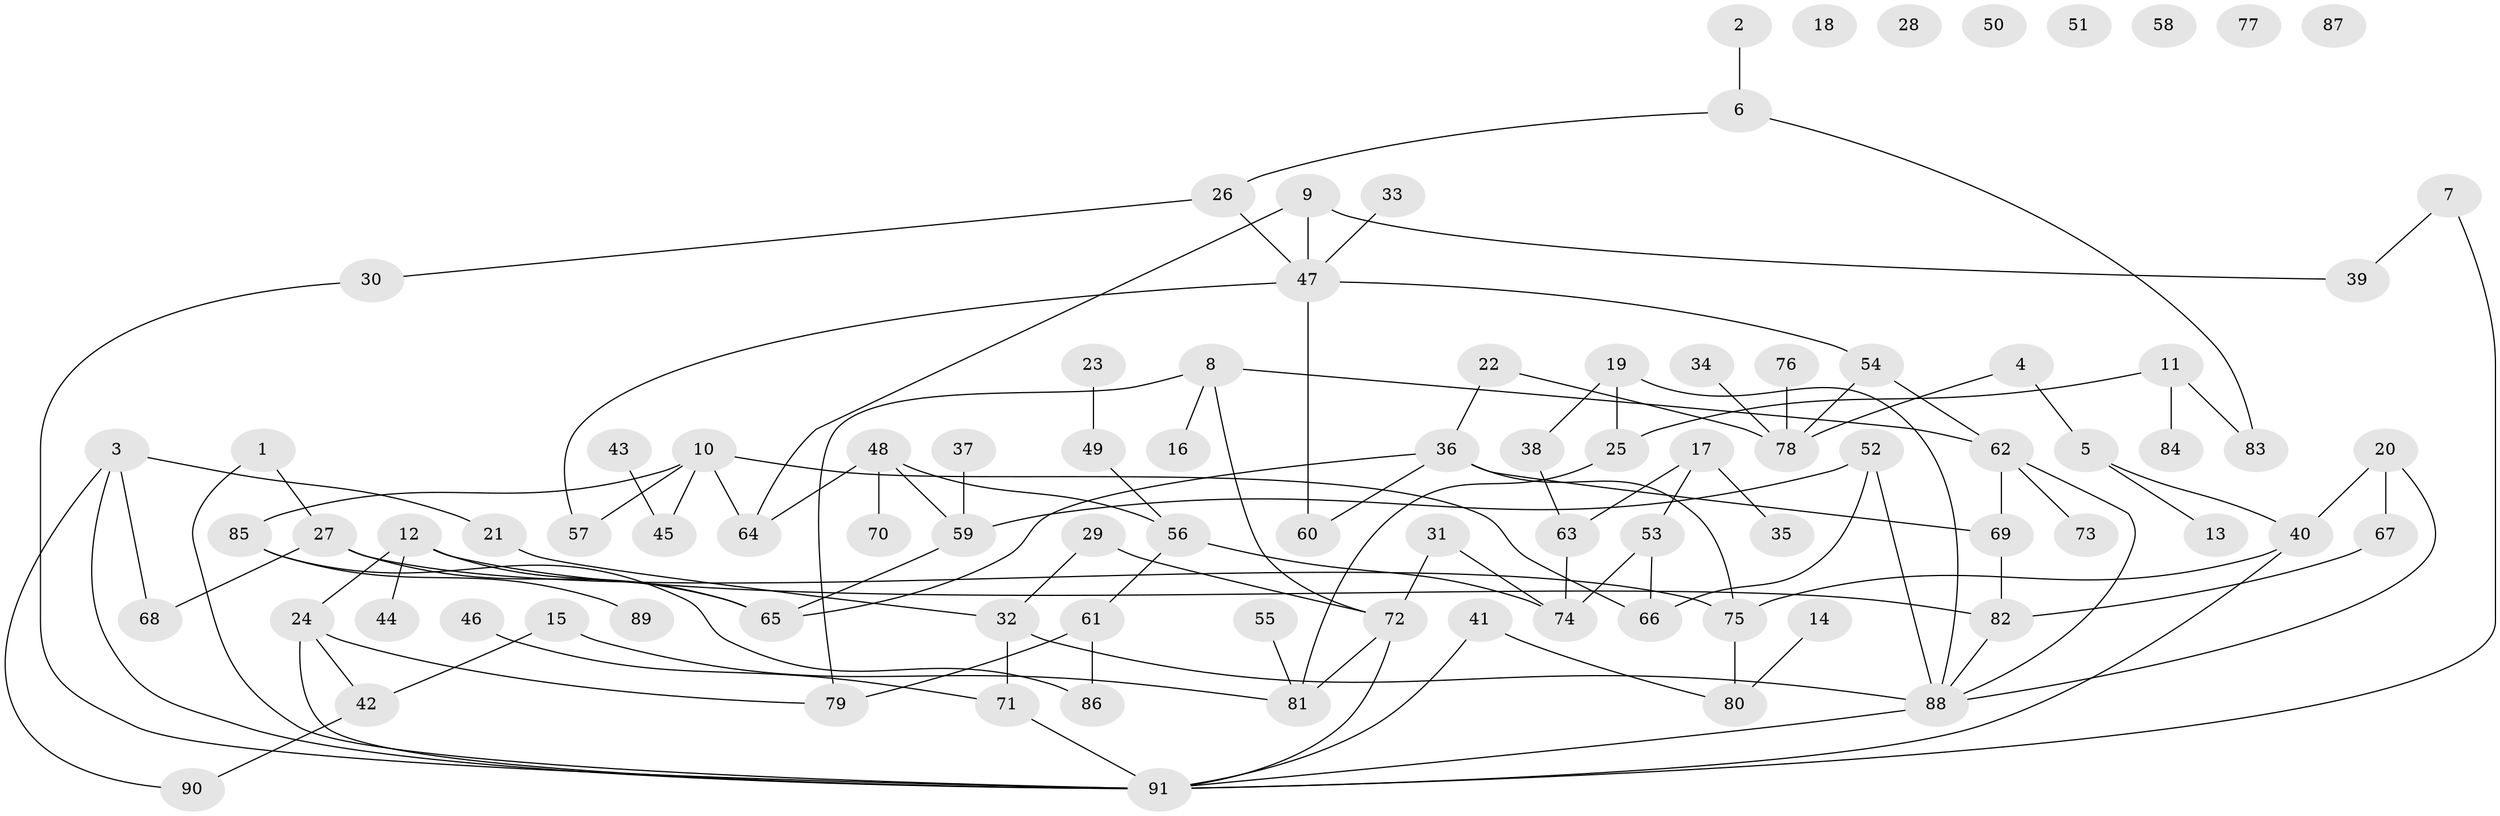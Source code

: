 // Generated by graph-tools (version 1.1) at 2025/33/03/09/25 02:33:40]
// undirected, 91 vertices, 117 edges
graph export_dot {
graph [start="1"]
  node [color=gray90,style=filled];
  1;
  2;
  3;
  4;
  5;
  6;
  7;
  8;
  9;
  10;
  11;
  12;
  13;
  14;
  15;
  16;
  17;
  18;
  19;
  20;
  21;
  22;
  23;
  24;
  25;
  26;
  27;
  28;
  29;
  30;
  31;
  32;
  33;
  34;
  35;
  36;
  37;
  38;
  39;
  40;
  41;
  42;
  43;
  44;
  45;
  46;
  47;
  48;
  49;
  50;
  51;
  52;
  53;
  54;
  55;
  56;
  57;
  58;
  59;
  60;
  61;
  62;
  63;
  64;
  65;
  66;
  67;
  68;
  69;
  70;
  71;
  72;
  73;
  74;
  75;
  76;
  77;
  78;
  79;
  80;
  81;
  82;
  83;
  84;
  85;
  86;
  87;
  88;
  89;
  90;
  91;
  1 -- 27;
  1 -- 91;
  2 -- 6;
  3 -- 21;
  3 -- 68;
  3 -- 90;
  3 -- 91;
  4 -- 5;
  4 -- 78;
  5 -- 13;
  5 -- 40;
  6 -- 26;
  6 -- 83;
  7 -- 39;
  7 -- 91;
  8 -- 16;
  8 -- 62;
  8 -- 72;
  8 -- 79;
  9 -- 39;
  9 -- 47;
  9 -- 64;
  10 -- 45;
  10 -- 57;
  10 -- 64;
  10 -- 66;
  10 -- 85;
  11 -- 25;
  11 -- 83;
  11 -- 84;
  12 -- 24;
  12 -- 44;
  12 -- 65;
  12 -- 82;
  14 -- 80;
  15 -- 42;
  15 -- 81;
  17 -- 35;
  17 -- 53;
  17 -- 63;
  19 -- 25;
  19 -- 38;
  19 -- 88;
  20 -- 40;
  20 -- 67;
  20 -- 88;
  21 -- 32;
  22 -- 36;
  22 -- 78;
  23 -- 49;
  24 -- 42;
  24 -- 79;
  24 -- 91;
  25 -- 81;
  26 -- 30;
  26 -- 47;
  27 -- 65;
  27 -- 68;
  27 -- 75;
  29 -- 32;
  29 -- 72;
  30 -- 91;
  31 -- 72;
  31 -- 74;
  32 -- 71;
  32 -- 88;
  33 -- 47;
  34 -- 78;
  36 -- 60;
  36 -- 65;
  36 -- 69;
  36 -- 75;
  37 -- 59;
  38 -- 63;
  40 -- 75;
  40 -- 91;
  41 -- 80;
  41 -- 91;
  42 -- 90;
  43 -- 45;
  46 -- 71;
  47 -- 54;
  47 -- 57;
  47 -- 60;
  48 -- 56;
  48 -- 59;
  48 -- 64;
  48 -- 70;
  49 -- 56;
  52 -- 59;
  52 -- 66;
  52 -- 88;
  53 -- 66;
  53 -- 74;
  54 -- 62;
  54 -- 78;
  55 -- 81;
  56 -- 61;
  56 -- 74;
  59 -- 65;
  61 -- 79;
  61 -- 86;
  62 -- 69;
  62 -- 73;
  62 -- 88;
  63 -- 74;
  67 -- 82;
  69 -- 82;
  71 -- 91;
  72 -- 81;
  72 -- 91;
  75 -- 80;
  76 -- 78;
  82 -- 88;
  85 -- 86;
  85 -- 89;
  88 -- 91;
}

